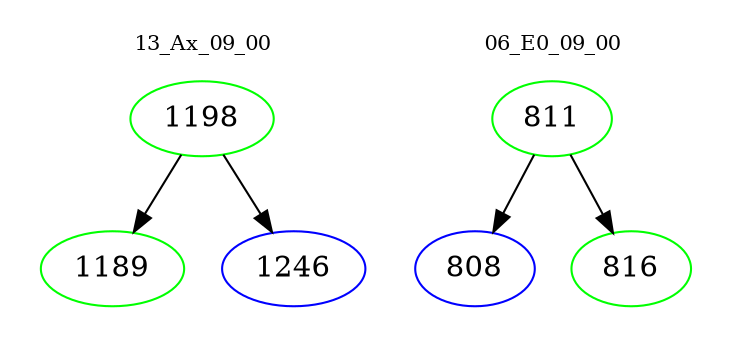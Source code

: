 digraph{
subgraph cluster_0 {
color = white
label = "13_Ax_09_00";
fontsize=10;
T0_1198 [label="1198", color="green"]
T0_1198 -> T0_1189 [color="black"]
T0_1189 [label="1189", color="green"]
T0_1198 -> T0_1246 [color="black"]
T0_1246 [label="1246", color="blue"]
}
subgraph cluster_1 {
color = white
label = "06_E0_09_00";
fontsize=10;
T1_811 [label="811", color="green"]
T1_811 -> T1_808 [color="black"]
T1_808 [label="808", color="blue"]
T1_811 -> T1_816 [color="black"]
T1_816 [label="816", color="green"]
}
}
